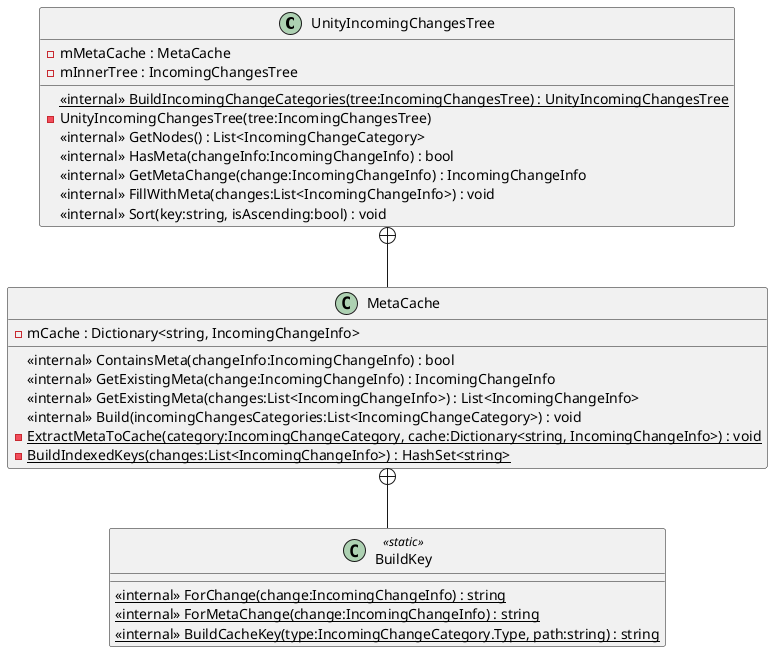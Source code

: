 @startuml
class UnityIncomingChangesTree {
    <<internal>> {static} BuildIncomingChangeCategories(tree:IncomingChangesTree) : UnityIncomingChangesTree
    - UnityIncomingChangesTree(tree:IncomingChangesTree)
    <<internal>> GetNodes() : List<IncomingChangeCategory>
    <<internal>> HasMeta(changeInfo:IncomingChangeInfo) : bool
    <<internal>> GetMetaChange(change:IncomingChangeInfo) : IncomingChangeInfo
    <<internal>> FillWithMeta(changes:List<IncomingChangeInfo>) : void
    <<internal>> Sort(key:string, isAscending:bool) : void
    - mMetaCache : MetaCache
    - mInnerTree : IncomingChangesTree
}
class MetaCache {
    <<internal>> ContainsMeta(changeInfo:IncomingChangeInfo) : bool
    <<internal>> GetExistingMeta(change:IncomingChangeInfo) : IncomingChangeInfo
    <<internal>> GetExistingMeta(changes:List<IncomingChangeInfo>) : List<IncomingChangeInfo>
    <<internal>> Build(incomingChangesCategories:List<IncomingChangeCategory>) : void
    {static} - ExtractMetaToCache(category:IncomingChangeCategory, cache:Dictionary<string, IncomingChangeInfo>) : void
    {static} - BuildIndexedKeys(changes:List<IncomingChangeInfo>) : HashSet<string>
    - mCache : Dictionary<string, IncomingChangeInfo>
}
class BuildKey <<static>> {
    <<internal>> {static} ForChange(change:IncomingChangeInfo) : string
    <<internal>> {static} ForMetaChange(change:IncomingChangeInfo) : string
    <<internal>> {static} BuildCacheKey(type:IncomingChangeCategory.Type, path:string) : string
}
UnityIncomingChangesTree +-- MetaCache
MetaCache +-- BuildKey
@enduml
